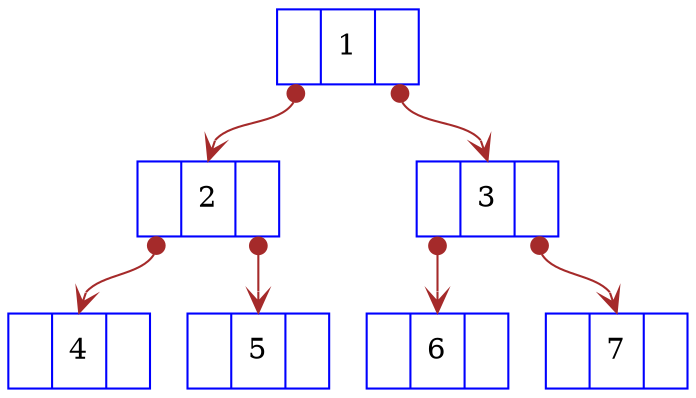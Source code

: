 digraph linkedlist {
     
        node [shape=record,color=blue];
        A [label="<left> | <data> 1 | <next> "];
        B [label="<left> | <data> 2 | <next>"];
        C [label="<left> | <data> 3 | <next> "];
        D [label="<left> | <data> 4 | <next>"];
        E [label="<left> | <data> 5 | <next> "];
        F [label="<left> | <data> 6 | <next>"];
        G [label="<left> | <data> 7 | <next> "];

        A:left -> B:data [arrowhead=vee, arrowtail=dot, dir=both, tailclip=false, color=brown];
        A:next-> C:data [arrowhead=vee, arrowtail=dot, dir=both, tailclip=false, color=brown];
 
        B:left -> D:data [arrowhead=vee, arrowtail=dot, dir=both, tailclip=false, color=brown];
        B:next-> E:data [arrowhead=vee, arrowtail=dot, dir=both, tailclip=false, color=brown];
  
        C:left -> F:data [arrowhead=vee, arrowtail=dot, dir=both, tailclip=false, color=brown];
        C:next-> G:data [arrowhead=vee, arrowtail=dot, dir=both, tailclip=false, color=brown];
}